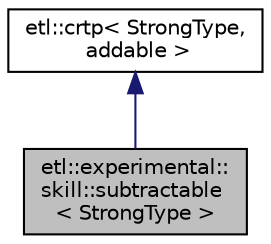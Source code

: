 digraph "etl::experimental::skill::subtractable&lt; StrongType &gt;"
{
  edge [fontname="Helvetica",fontsize="10",labelfontname="Helvetica",labelfontsize="10"];
  node [fontname="Helvetica",fontsize="10",shape=record];
  Node2 [label="etl::experimental::\lskill::subtractable\l\< StrongType \>",height=0.2,width=0.4,color="black", fillcolor="grey75", style="filled", fontcolor="black"];
  Node3 -> Node2 [dir="back",color="midnightblue",fontsize="10",style="solid",fontname="Helvetica"];
  Node3 [label="etl::crtp\< StrongType,\l addable \>",height=0.2,width=0.4,color="black", fillcolor="white", style="filled",URL="$structetl_1_1crtp.html"];
}
